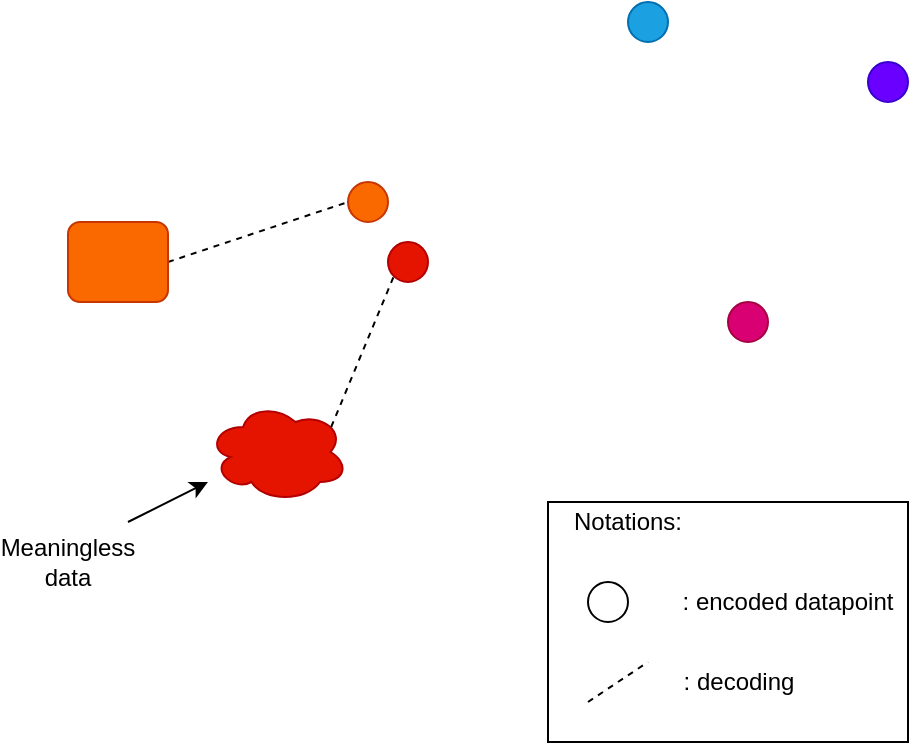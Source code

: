 <mxfile version="14.6.11" type="device"><diagram id="nahvQZVKRY7CWsTXUIKH" name="Page-1"><mxGraphModel dx="868" dy="479" grid="1" gridSize="10" guides="1" tooltips="1" connect="1" arrows="1" fold="1" page="1" pageScale="1" pageWidth="850" pageHeight="1100" math="0" shadow="0"><root><mxCell id="0"/><mxCell id="1" parent="0"/><mxCell id="Rng96vBS7g71b7siLVVL-21" value="" style="rounded=0;whiteSpace=wrap;html=1;" parent="1" vertex="1"><mxGeometry x="430" y="280" width="180" height="120" as="geometry"/></mxCell><mxCell id="Rng96vBS7g71b7siLVVL-1" value="" style="ellipse;whiteSpace=wrap;html=1;aspect=fixed;fillColor=#fa6800;strokeColor=#C73500;fontColor=#000000;" parent="1" vertex="1"><mxGeometry x="330" y="120" width="20" height="20" as="geometry"/></mxCell><mxCell id="Rng96vBS7g71b7siLVVL-2" value="" style="ellipse;whiteSpace=wrap;html=1;aspect=fixed;fillColor=#d80073;strokeColor=#A50040;fontColor=#ffffff;" parent="1" vertex="1"><mxGeometry x="520" y="180" width="20" height="20" as="geometry"/></mxCell><mxCell id="Rng96vBS7g71b7siLVVL-3" value="" style="ellipse;whiteSpace=wrap;html=1;aspect=fixed;fillColor=#6a00ff;strokeColor=#3700CC;fontColor=#ffffff;" parent="1" vertex="1"><mxGeometry x="590" y="60" width="20" height="20" as="geometry"/></mxCell><mxCell id="Rng96vBS7g71b7siLVVL-4" value="" style="ellipse;whiteSpace=wrap;html=1;aspect=fixed;fillColor=#1ba1e2;strokeColor=#006EAF;fontColor=#ffffff;" parent="1" vertex="1"><mxGeometry x="470" y="30" width="20" height="20" as="geometry"/></mxCell><mxCell id="Rng96vBS7g71b7siLVVL-8" value="" style="ellipse;whiteSpace=wrap;html=1;aspect=fixed;fillColor=#e51400;strokeColor=#B20000;fontColor=#ffffff;" parent="1" vertex="1"><mxGeometry x="350" y="150" width="20" height="20" as="geometry"/></mxCell><mxCell id="Rng96vBS7g71b7siLVVL-11" value="" style="endArrow=none;dashed=1;html=1;entryX=0;entryY=0.5;entryDx=0;entryDy=0;exitX=1;exitY=0.5;exitDx=0;exitDy=0;" parent="1" source="Rng96vBS7g71b7siLVVL-12" target="Rng96vBS7g71b7siLVVL-1" edge="1"><mxGeometry width="50" height="50" relative="1" as="geometry"><mxPoint x="270" y="230" as="sourcePoint"/><mxPoint x="320" y="180" as="targetPoint"/></mxGeometry></mxCell><mxCell id="Rng96vBS7g71b7siLVVL-12" value="" style="rounded=1;whiteSpace=wrap;html=1;fillColor=#fa6800;strokeColor=#C73500;fontColor=#000000;" parent="1" vertex="1"><mxGeometry x="190" y="140" width="50" height="40" as="geometry"/></mxCell><mxCell id="Rng96vBS7g71b7siLVVL-15" value="Notations:" style="text;html=1;strokeColor=none;fillColor=none;align=center;verticalAlign=middle;whiteSpace=wrap;rounded=0;" parent="1" vertex="1"><mxGeometry x="450" y="280" width="40" height="20" as="geometry"/></mxCell><mxCell id="Rng96vBS7g71b7siLVVL-16" value="" style="ellipse;whiteSpace=wrap;html=1;aspect=fixed;" parent="1" vertex="1"><mxGeometry x="450" y="320" width="20" height="20" as="geometry"/></mxCell><mxCell id="Rng96vBS7g71b7siLVVL-17" value=": decoding" style="text;html=1;strokeColor=none;fillColor=none;align=center;verticalAlign=middle;whiteSpace=wrap;rounded=0;" parent="1" vertex="1"><mxGeometry x="481" y="360" width="89" height="20" as="geometry"/></mxCell><mxCell id="Rng96vBS7g71b7siLVVL-18" value="" style="endArrow=none;dashed=1;html=1;" parent="1" edge="1"><mxGeometry width="50" height="50" relative="1" as="geometry"><mxPoint x="450" y="380" as="sourcePoint"/><mxPoint x="480" y="360" as="targetPoint"/></mxGeometry></mxCell><mxCell id="Rng96vBS7g71b7siLVVL-19" value=": encoded datapoint" style="text;html=1;strokeColor=none;fillColor=none;align=center;verticalAlign=middle;whiteSpace=wrap;rounded=0;" parent="1" vertex="1"><mxGeometry x="490" y="320" width="120" height="20" as="geometry"/></mxCell><mxCell id="Wt1P_91lD3rJu6vQ_I56-1" value="" style="ellipse;shape=cloud;whiteSpace=wrap;html=1;fillColor=#e51400;strokeColor=#B20000;fontColor=#ffffff;" vertex="1" parent="1"><mxGeometry x="260" y="230" width="70" height="50" as="geometry"/></mxCell><mxCell id="Wt1P_91lD3rJu6vQ_I56-2" value="" style="endArrow=none;dashed=1;html=1;exitX=0.88;exitY=0.25;exitDx=0;exitDy=0;exitPerimeter=0;entryX=0;entryY=1;entryDx=0;entryDy=0;" edge="1" parent="1" source="Wt1P_91lD3rJu6vQ_I56-1" target="Rng96vBS7g71b7siLVVL-8"><mxGeometry width="50" height="50" relative="1" as="geometry"><mxPoint x="400" y="270" as="sourcePoint"/><mxPoint x="450" y="220" as="targetPoint"/></mxGeometry></mxCell><mxCell id="Wt1P_91lD3rJu6vQ_I56-3" value="Meaningless data" style="text;html=1;strokeColor=none;fillColor=none;align=center;verticalAlign=middle;whiteSpace=wrap;rounded=0;" vertex="1" parent="1"><mxGeometry x="170" y="300" width="40" height="20" as="geometry"/></mxCell><mxCell id="Wt1P_91lD3rJu6vQ_I56-5" value="" style="endArrow=classic;html=1;" edge="1" parent="1"><mxGeometry width="50" height="50" relative="1" as="geometry"><mxPoint x="220" y="290" as="sourcePoint"/><mxPoint x="260" y="270" as="targetPoint"/></mxGeometry></mxCell></root></mxGraphModel></diagram></mxfile>
